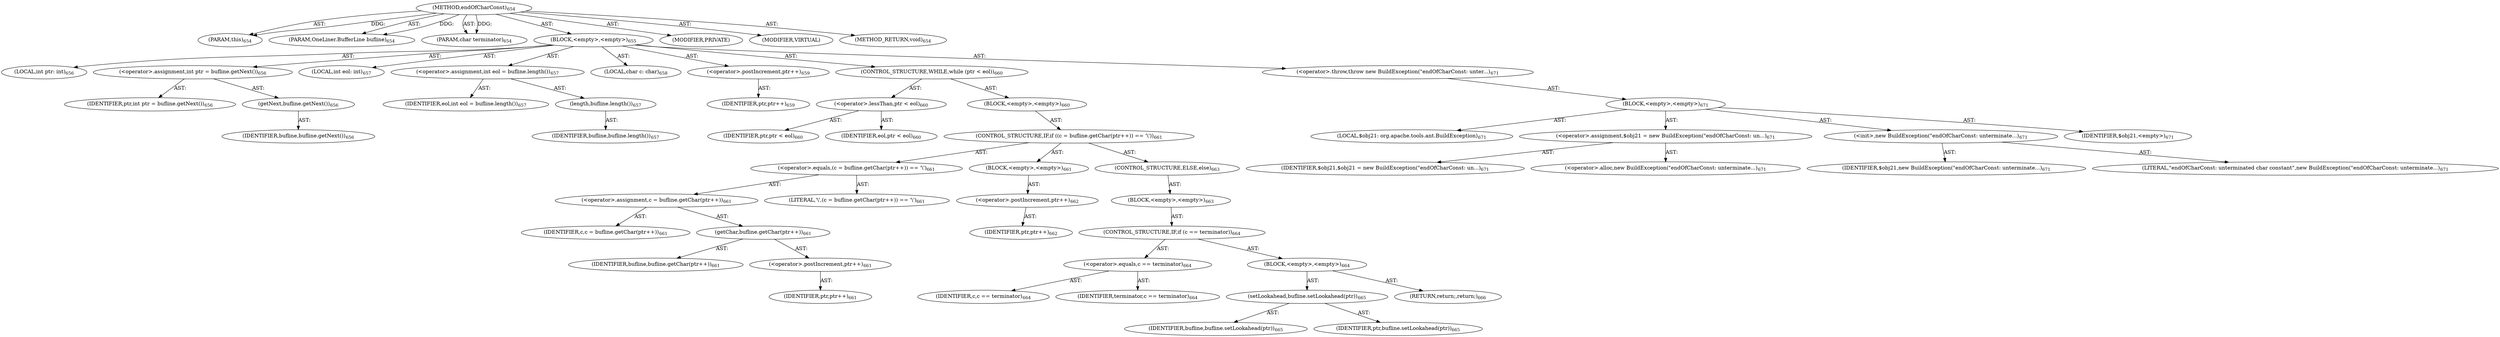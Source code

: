 digraph "endOfCharConst" {  
"111669149710" [label = <(METHOD,endOfCharConst)<SUB>654</SUB>> ]
"115964117031" [label = <(PARAM,this)<SUB>654</SUB>> ]
"115964117032" [label = <(PARAM,OneLiner.BufferLine bufline)<SUB>654</SUB>> ]
"115964117033" [label = <(PARAM,char terminator)<SUB>654</SUB>> ]
"25769803897" [label = <(BLOCK,&lt;empty&gt;,&lt;empty&gt;)<SUB>655</SUB>> ]
"94489280559" [label = <(LOCAL,int ptr: int)<SUB>656</SUB>> ]
"30064771536" [label = <(&lt;operator&gt;.assignment,int ptr = bufline.getNext())<SUB>656</SUB>> ]
"68719477102" [label = <(IDENTIFIER,ptr,int ptr = bufline.getNext())<SUB>656</SUB>> ]
"30064771537" [label = <(getNext,bufline.getNext())<SUB>656</SUB>> ]
"68719477103" [label = <(IDENTIFIER,bufline,bufline.getNext())<SUB>656</SUB>> ]
"94489280560" [label = <(LOCAL,int eol: int)<SUB>657</SUB>> ]
"30064771538" [label = <(&lt;operator&gt;.assignment,int eol = bufline.length())<SUB>657</SUB>> ]
"68719477104" [label = <(IDENTIFIER,eol,int eol = bufline.length())<SUB>657</SUB>> ]
"30064771539" [label = <(length,bufline.length())<SUB>657</SUB>> ]
"68719477105" [label = <(IDENTIFIER,bufline,bufline.length())<SUB>657</SUB>> ]
"94489280561" [label = <(LOCAL,char c: char)<SUB>658</SUB>> ]
"30064771540" [label = <(&lt;operator&gt;.postIncrement,ptr++)<SUB>659</SUB>> ]
"68719477106" [label = <(IDENTIFIER,ptr,ptr++)<SUB>659</SUB>> ]
"47244640340" [label = <(CONTROL_STRUCTURE,WHILE,while (ptr &lt; eol))<SUB>660</SUB>> ]
"30064771541" [label = <(&lt;operator&gt;.lessThan,ptr &lt; eol)<SUB>660</SUB>> ]
"68719477107" [label = <(IDENTIFIER,ptr,ptr &lt; eol)<SUB>660</SUB>> ]
"68719477108" [label = <(IDENTIFIER,eol,ptr &lt; eol)<SUB>660</SUB>> ]
"25769803898" [label = <(BLOCK,&lt;empty&gt;,&lt;empty&gt;)<SUB>660</SUB>> ]
"47244640341" [label = <(CONTROL_STRUCTURE,IF,if ((c = bufline.getChar(ptr++)) == '\\'))<SUB>661</SUB>> ]
"30064771542" [label = <(&lt;operator&gt;.equals,(c = bufline.getChar(ptr++)) == '\\')<SUB>661</SUB>> ]
"30064771543" [label = <(&lt;operator&gt;.assignment,c = bufline.getChar(ptr++))<SUB>661</SUB>> ]
"68719477109" [label = <(IDENTIFIER,c,c = bufline.getChar(ptr++))<SUB>661</SUB>> ]
"30064771544" [label = <(getChar,bufline.getChar(ptr++))<SUB>661</SUB>> ]
"68719477110" [label = <(IDENTIFIER,bufline,bufline.getChar(ptr++))<SUB>661</SUB>> ]
"30064771545" [label = <(&lt;operator&gt;.postIncrement,ptr++)<SUB>661</SUB>> ]
"68719477111" [label = <(IDENTIFIER,ptr,ptr++)<SUB>661</SUB>> ]
"90194313308" [label = <(LITERAL,'\\',(c = bufline.getChar(ptr++)) == '\\')<SUB>661</SUB>> ]
"25769803899" [label = <(BLOCK,&lt;empty&gt;,&lt;empty&gt;)<SUB>661</SUB>> ]
"30064771546" [label = <(&lt;operator&gt;.postIncrement,ptr++)<SUB>662</SUB>> ]
"68719477112" [label = <(IDENTIFIER,ptr,ptr++)<SUB>662</SUB>> ]
"47244640342" [label = <(CONTROL_STRUCTURE,ELSE,else)<SUB>663</SUB>> ]
"25769803900" [label = <(BLOCK,&lt;empty&gt;,&lt;empty&gt;)<SUB>663</SUB>> ]
"47244640343" [label = <(CONTROL_STRUCTURE,IF,if (c == terminator))<SUB>664</SUB>> ]
"30064771547" [label = <(&lt;operator&gt;.equals,c == terminator)<SUB>664</SUB>> ]
"68719477113" [label = <(IDENTIFIER,c,c == terminator)<SUB>664</SUB>> ]
"68719477114" [label = <(IDENTIFIER,terminator,c == terminator)<SUB>664</SUB>> ]
"25769803901" [label = <(BLOCK,&lt;empty&gt;,&lt;empty&gt;)<SUB>664</SUB>> ]
"30064771548" [label = <(setLookahead,bufline.setLookahead(ptr))<SUB>665</SUB>> ]
"68719477115" [label = <(IDENTIFIER,bufline,bufline.setLookahead(ptr))<SUB>665</SUB>> ]
"68719477116" [label = <(IDENTIFIER,ptr,bufline.setLookahead(ptr))<SUB>665</SUB>> ]
"146028888069" [label = <(RETURN,return;,return;)<SUB>666</SUB>> ]
"30064771549" [label = <(&lt;operator&gt;.throw,throw new BuildException(&quot;endOfCharConst: unter...)<SUB>671</SUB>> ]
"25769803902" [label = <(BLOCK,&lt;empty&gt;,&lt;empty&gt;)<SUB>671</SUB>> ]
"94489280562" [label = <(LOCAL,$obj21: org.apache.tools.ant.BuildException)<SUB>671</SUB>> ]
"30064771550" [label = <(&lt;operator&gt;.assignment,$obj21 = new BuildException(&quot;endOfCharConst: un...)<SUB>671</SUB>> ]
"68719477117" [label = <(IDENTIFIER,$obj21,$obj21 = new BuildException(&quot;endOfCharConst: un...)<SUB>671</SUB>> ]
"30064771551" [label = <(&lt;operator&gt;.alloc,new BuildException(&quot;endOfCharConst: unterminate...)<SUB>671</SUB>> ]
"30064771552" [label = <(&lt;init&gt;,new BuildException(&quot;endOfCharConst: unterminate...)<SUB>671</SUB>> ]
"68719477118" [label = <(IDENTIFIER,$obj21,new BuildException(&quot;endOfCharConst: unterminate...)<SUB>671</SUB>> ]
"90194313309" [label = <(LITERAL,&quot;endOfCharConst: unterminated char constant&quot;,new BuildException(&quot;endOfCharConst: unterminate...)<SUB>671</SUB>> ]
"68719477119" [label = <(IDENTIFIER,$obj21,&lt;empty&gt;)<SUB>671</SUB>> ]
"133143986253" [label = <(MODIFIER,PRIVATE)> ]
"133143986254" [label = <(MODIFIER,VIRTUAL)> ]
"128849018894" [label = <(METHOD_RETURN,void)<SUB>654</SUB>> ]
  "111669149710" -> "115964117031"  [ label = "AST: "] 
  "111669149710" -> "115964117032"  [ label = "AST: "] 
  "111669149710" -> "115964117033"  [ label = "AST: "] 
  "111669149710" -> "25769803897"  [ label = "AST: "] 
  "111669149710" -> "133143986253"  [ label = "AST: "] 
  "111669149710" -> "133143986254"  [ label = "AST: "] 
  "111669149710" -> "128849018894"  [ label = "AST: "] 
  "25769803897" -> "94489280559"  [ label = "AST: "] 
  "25769803897" -> "30064771536"  [ label = "AST: "] 
  "25769803897" -> "94489280560"  [ label = "AST: "] 
  "25769803897" -> "30064771538"  [ label = "AST: "] 
  "25769803897" -> "94489280561"  [ label = "AST: "] 
  "25769803897" -> "30064771540"  [ label = "AST: "] 
  "25769803897" -> "47244640340"  [ label = "AST: "] 
  "25769803897" -> "30064771549"  [ label = "AST: "] 
  "30064771536" -> "68719477102"  [ label = "AST: "] 
  "30064771536" -> "30064771537"  [ label = "AST: "] 
  "30064771537" -> "68719477103"  [ label = "AST: "] 
  "30064771538" -> "68719477104"  [ label = "AST: "] 
  "30064771538" -> "30064771539"  [ label = "AST: "] 
  "30064771539" -> "68719477105"  [ label = "AST: "] 
  "30064771540" -> "68719477106"  [ label = "AST: "] 
  "47244640340" -> "30064771541"  [ label = "AST: "] 
  "47244640340" -> "25769803898"  [ label = "AST: "] 
  "30064771541" -> "68719477107"  [ label = "AST: "] 
  "30064771541" -> "68719477108"  [ label = "AST: "] 
  "25769803898" -> "47244640341"  [ label = "AST: "] 
  "47244640341" -> "30064771542"  [ label = "AST: "] 
  "47244640341" -> "25769803899"  [ label = "AST: "] 
  "47244640341" -> "47244640342"  [ label = "AST: "] 
  "30064771542" -> "30064771543"  [ label = "AST: "] 
  "30064771542" -> "90194313308"  [ label = "AST: "] 
  "30064771543" -> "68719477109"  [ label = "AST: "] 
  "30064771543" -> "30064771544"  [ label = "AST: "] 
  "30064771544" -> "68719477110"  [ label = "AST: "] 
  "30064771544" -> "30064771545"  [ label = "AST: "] 
  "30064771545" -> "68719477111"  [ label = "AST: "] 
  "25769803899" -> "30064771546"  [ label = "AST: "] 
  "30064771546" -> "68719477112"  [ label = "AST: "] 
  "47244640342" -> "25769803900"  [ label = "AST: "] 
  "25769803900" -> "47244640343"  [ label = "AST: "] 
  "47244640343" -> "30064771547"  [ label = "AST: "] 
  "47244640343" -> "25769803901"  [ label = "AST: "] 
  "30064771547" -> "68719477113"  [ label = "AST: "] 
  "30064771547" -> "68719477114"  [ label = "AST: "] 
  "25769803901" -> "30064771548"  [ label = "AST: "] 
  "25769803901" -> "146028888069"  [ label = "AST: "] 
  "30064771548" -> "68719477115"  [ label = "AST: "] 
  "30064771548" -> "68719477116"  [ label = "AST: "] 
  "30064771549" -> "25769803902"  [ label = "AST: "] 
  "25769803902" -> "94489280562"  [ label = "AST: "] 
  "25769803902" -> "30064771550"  [ label = "AST: "] 
  "25769803902" -> "30064771552"  [ label = "AST: "] 
  "25769803902" -> "68719477119"  [ label = "AST: "] 
  "30064771550" -> "68719477117"  [ label = "AST: "] 
  "30064771550" -> "30064771551"  [ label = "AST: "] 
  "30064771552" -> "68719477118"  [ label = "AST: "] 
  "30064771552" -> "90194313309"  [ label = "AST: "] 
  "111669149710" -> "115964117031"  [ label = "DDG: "] 
  "111669149710" -> "115964117032"  [ label = "DDG: "] 
  "111669149710" -> "115964117033"  [ label = "DDG: "] 
}
